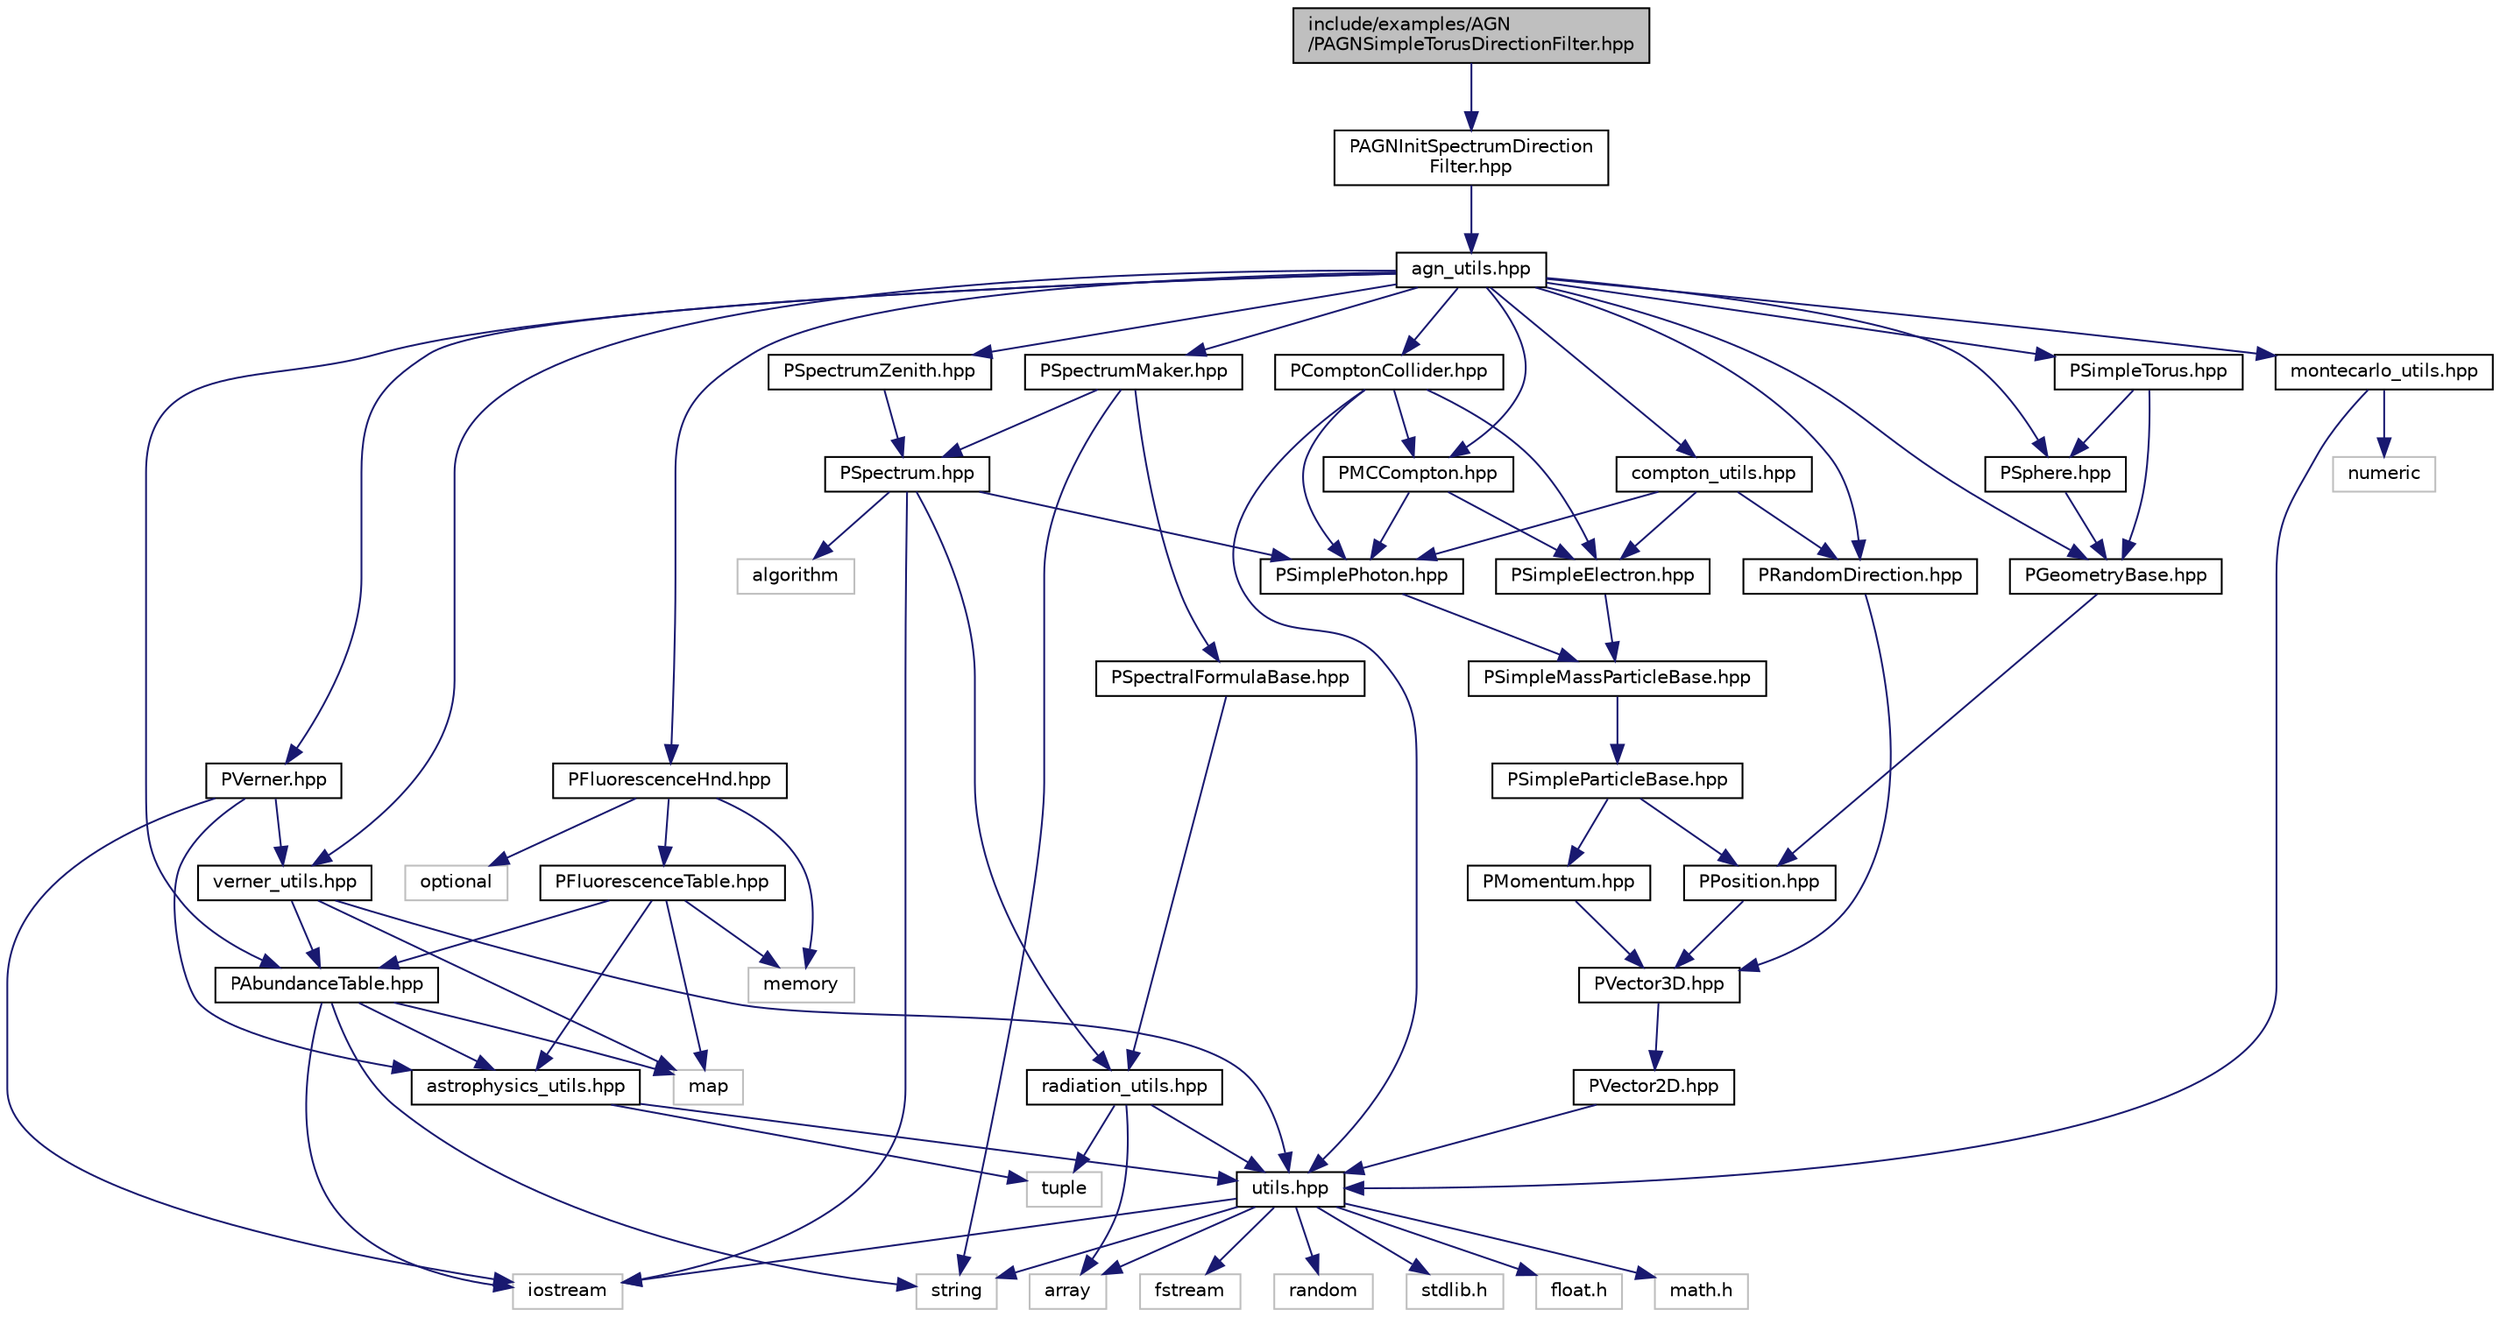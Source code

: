 digraph "include/examples/AGN/PAGNSimpleTorusDirectionFilter.hpp"
{
 // LATEX_PDF_SIZE
  edge [fontname="Helvetica",fontsize="10",labelfontname="Helvetica",labelfontsize="10"];
  node [fontname="Helvetica",fontsize="10",shape=record];
  Node1 [label="include/examples/AGN\l/PAGNSimpleTorusDirectionFilter.hpp",height=0.2,width=0.4,color="black", fillcolor="grey75", style="filled", fontcolor="black",tooltip=" "];
  Node1 -> Node2 [color="midnightblue",fontsize="10",style="solid"];
  Node2 [label="PAGNInitSpectrumDirection\lFilter.hpp",height=0.2,width=0.4,color="black", fillcolor="white", style="filled",URL="$_p_a_g_n_init_spectrum_direction_filter_8hpp.html",tooltip=" "];
  Node2 -> Node3 [color="midnightblue",fontsize="10",style="solid"];
  Node3 [label="agn_utils.hpp",height=0.2,width=0.4,color="black", fillcolor="white", style="filled",URL="$agn__utils_8hpp.html",tooltip="This file contains all the utilities needed by the agn x-ray spectrum models, provided in this applic..."];
  Node3 -> Node4 [color="midnightblue",fontsize="10",style="solid"];
  Node4 [label="PSpectrumMaker.hpp",height=0.2,width=0.4,color="black", fillcolor="white", style="filled",URL="$_p_spectrum_maker_8hpp.html",tooltip=" "];
  Node4 -> Node5 [color="midnightblue",fontsize="10",style="solid"];
  Node5 [label="PSpectrum.hpp",height=0.2,width=0.4,color="black", fillcolor="white", style="filled",URL="$_p_spectrum_8hpp.html",tooltip=" "];
  Node5 -> Node6 [color="midnightblue",fontsize="10",style="solid"];
  Node6 [label="radiation_utils.hpp",height=0.2,width=0.4,color="black", fillcolor="white", style="filled",URL="$radiation__utils_8hpp.html",tooltip=" "];
  Node6 -> Node7 [color="midnightblue",fontsize="10",style="solid"];
  Node7 [label="utils.hpp",height=0.2,width=0.4,color="black", fillcolor="white", style="filled",URL="$utils_8hpp.html",tooltip=" "];
  Node7 -> Node8 [color="midnightblue",fontsize="10",style="solid"];
  Node8 [label="stdlib.h",height=0.2,width=0.4,color="grey75", fillcolor="white", style="filled",tooltip=" "];
  Node7 -> Node9 [color="midnightblue",fontsize="10",style="solid"];
  Node9 [label="float.h",height=0.2,width=0.4,color="grey75", fillcolor="white", style="filled",tooltip=" "];
  Node7 -> Node10 [color="midnightblue",fontsize="10",style="solid"];
  Node10 [label="math.h",height=0.2,width=0.4,color="grey75", fillcolor="white", style="filled",tooltip=" "];
  Node7 -> Node11 [color="midnightblue",fontsize="10",style="solid"];
  Node11 [label="string",height=0.2,width=0.4,color="grey75", fillcolor="white", style="filled",tooltip=" "];
  Node7 -> Node12 [color="midnightblue",fontsize="10",style="solid"];
  Node12 [label="iostream",height=0.2,width=0.4,color="grey75", fillcolor="white", style="filled",tooltip=" "];
  Node7 -> Node13 [color="midnightblue",fontsize="10",style="solid"];
  Node13 [label="fstream",height=0.2,width=0.4,color="grey75", fillcolor="white", style="filled",tooltip=" "];
  Node7 -> Node14 [color="midnightblue",fontsize="10",style="solid"];
  Node14 [label="array",height=0.2,width=0.4,color="grey75", fillcolor="white", style="filled",tooltip=" "];
  Node7 -> Node15 [color="midnightblue",fontsize="10",style="solid"];
  Node15 [label="random",height=0.2,width=0.4,color="grey75", fillcolor="white", style="filled",tooltip=" "];
  Node6 -> Node14 [color="midnightblue",fontsize="10",style="solid"];
  Node6 -> Node16 [color="midnightblue",fontsize="10",style="solid"];
  Node16 [label="tuple",height=0.2,width=0.4,color="grey75", fillcolor="white", style="filled",tooltip=" "];
  Node5 -> Node12 [color="midnightblue",fontsize="10",style="solid"];
  Node5 -> Node17 [color="midnightblue",fontsize="10",style="solid"];
  Node17 [label="algorithm",height=0.2,width=0.4,color="grey75", fillcolor="white", style="filled",tooltip=" "];
  Node5 -> Node18 [color="midnightblue",fontsize="10",style="solid"];
  Node18 [label="PSimplePhoton.hpp",height=0.2,width=0.4,color="black", fillcolor="white", style="filled",URL="$_p_simple_photon_8hpp.html",tooltip=" "];
  Node18 -> Node19 [color="midnightblue",fontsize="10",style="solid"];
  Node19 [label="PSimpleMassParticleBase.hpp",height=0.2,width=0.4,color="black", fillcolor="white", style="filled",URL="$_p_simple_mass_particle_base_8hpp.html",tooltip=" "];
  Node19 -> Node20 [color="midnightblue",fontsize="10",style="solid"];
  Node20 [label="PSimpleParticleBase.hpp",height=0.2,width=0.4,color="black", fillcolor="white", style="filled",URL="$_p_simple_particle_base_8hpp.html",tooltip=" "];
  Node20 -> Node21 [color="midnightblue",fontsize="10",style="solid"];
  Node21 [label="PPosition.hpp",height=0.2,width=0.4,color="black", fillcolor="white", style="filled",URL="$_p_position_8hpp.html",tooltip=" "];
  Node21 -> Node22 [color="midnightblue",fontsize="10",style="solid"];
  Node22 [label="PVector3D.hpp",height=0.2,width=0.4,color="black", fillcolor="white", style="filled",URL="$_p_vector3_d_8hpp.html",tooltip=" "];
  Node22 -> Node23 [color="midnightblue",fontsize="10",style="solid"];
  Node23 [label="PVector2D.hpp",height=0.2,width=0.4,color="black", fillcolor="white", style="filled",URL="$_p_vector2_d_8hpp.html",tooltip=" "];
  Node23 -> Node7 [color="midnightblue",fontsize="10",style="solid"];
  Node20 -> Node24 [color="midnightblue",fontsize="10",style="solid"];
  Node24 [label="PMomentum.hpp",height=0.2,width=0.4,color="black", fillcolor="white", style="filled",URL="$_p_momentum_8hpp.html",tooltip=" "];
  Node24 -> Node22 [color="midnightblue",fontsize="10",style="solid"];
  Node4 -> Node25 [color="midnightblue",fontsize="10",style="solid"];
  Node25 [label="PSpectralFormulaBase.hpp",height=0.2,width=0.4,color="black", fillcolor="white", style="filled",URL="$_p_spectral_formula_base_8hpp.html",tooltip=" "];
  Node25 -> Node6 [color="midnightblue",fontsize="10",style="solid"];
  Node4 -> Node11 [color="midnightblue",fontsize="10",style="solid"];
  Node3 -> Node26 [color="midnightblue",fontsize="10",style="solid"];
  Node26 [label="PGeometryBase.hpp",height=0.2,width=0.4,color="black", fillcolor="white", style="filled",URL="$_p_geometry_base_8hpp.html",tooltip=" "];
  Node26 -> Node21 [color="midnightblue",fontsize="10",style="solid"];
  Node3 -> Node27 [color="midnightblue",fontsize="10",style="solid"];
  Node27 [label="PSphere.hpp",height=0.2,width=0.4,color="black", fillcolor="white", style="filled",URL="$_p_sphere_8hpp.html",tooltip=" "];
  Node27 -> Node26 [color="midnightblue",fontsize="10",style="solid"];
  Node3 -> Node28 [color="midnightblue",fontsize="10",style="solid"];
  Node28 [label="PSimpleTorus.hpp",height=0.2,width=0.4,color="black", fillcolor="white", style="filled",URL="$_p_simple_torus_8hpp.html",tooltip=" "];
  Node28 -> Node26 [color="midnightblue",fontsize="10",style="solid"];
  Node28 -> Node27 [color="midnightblue",fontsize="10",style="solid"];
  Node3 -> Node29 [color="midnightblue",fontsize="10",style="solid"];
  Node29 [label="PAbundanceTable.hpp",height=0.2,width=0.4,color="black", fillcolor="white", style="filled",URL="$_p_abundance_table_8hpp.html",tooltip=" "];
  Node29 -> Node30 [color="midnightblue",fontsize="10",style="solid"];
  Node30 [label="astrophysics_utils.hpp",height=0.2,width=0.4,color="black", fillcolor="white", style="filled",URL="$astrophysics__utils_8hpp.html",tooltip=" "];
  Node30 -> Node7 [color="midnightblue",fontsize="10",style="solid"];
  Node30 -> Node16 [color="midnightblue",fontsize="10",style="solid"];
  Node29 -> Node31 [color="midnightblue",fontsize="10",style="solid"];
  Node31 [label="map",height=0.2,width=0.4,color="grey75", fillcolor="white", style="filled",tooltip=" "];
  Node29 -> Node12 [color="midnightblue",fontsize="10",style="solid"];
  Node29 -> Node11 [color="midnightblue",fontsize="10",style="solid"];
  Node3 -> Node32 [color="midnightblue",fontsize="10",style="solid"];
  Node32 [label="PFluorescenceHnd.hpp",height=0.2,width=0.4,color="black", fillcolor="white", style="filled",URL="$_p_fluorescence_hnd_8hpp.html",tooltip=" "];
  Node32 -> Node33 [color="midnightblue",fontsize="10",style="solid"];
  Node33 [label="PFluorescenceTable.hpp",height=0.2,width=0.4,color="black", fillcolor="white", style="filled",URL="$_p_fluorescence_table_8hpp.html",tooltip=" "];
  Node33 -> Node30 [color="midnightblue",fontsize="10",style="solid"];
  Node33 -> Node31 [color="midnightblue",fontsize="10",style="solid"];
  Node33 -> Node34 [color="midnightblue",fontsize="10",style="solid"];
  Node34 [label="memory",height=0.2,width=0.4,color="grey75", fillcolor="white", style="filled",tooltip=" "];
  Node33 -> Node29 [color="midnightblue",fontsize="10",style="solid"];
  Node32 -> Node34 [color="midnightblue",fontsize="10",style="solid"];
  Node32 -> Node35 [color="midnightblue",fontsize="10",style="solid"];
  Node35 [label="optional",height=0.2,width=0.4,color="grey75", fillcolor="white", style="filled",tooltip=" "];
  Node3 -> Node36 [color="midnightblue",fontsize="10",style="solid"];
  Node36 [label="PVerner.hpp",height=0.2,width=0.4,color="black", fillcolor="white", style="filled",URL="$_p_verner_8hpp.html",tooltip=" "];
  Node36 -> Node30 [color="midnightblue",fontsize="10",style="solid"];
  Node36 -> Node12 [color="midnightblue",fontsize="10",style="solid"];
  Node36 -> Node37 [color="midnightblue",fontsize="10",style="solid"];
  Node37 [label="verner_utils.hpp",height=0.2,width=0.4,color="black", fillcolor="white", style="filled",URL="$verner__utils_8hpp.html",tooltip=" "];
  Node37 -> Node7 [color="midnightblue",fontsize="10",style="solid"];
  Node37 -> Node31 [color="midnightblue",fontsize="10",style="solid"];
  Node37 -> Node29 [color="midnightblue",fontsize="10",style="solid"];
  Node3 -> Node38 [color="midnightblue",fontsize="10",style="solid"];
  Node38 [label="PComptonCollider.hpp",height=0.2,width=0.4,color="black", fillcolor="white", style="filled",URL="$_p_compton_collider_8hpp.html",tooltip=" "];
  Node38 -> Node7 [color="midnightblue",fontsize="10",style="solid"];
  Node38 -> Node18 [color="midnightblue",fontsize="10",style="solid"];
  Node38 -> Node39 [color="midnightblue",fontsize="10",style="solid"];
  Node39 [label="PSimpleElectron.hpp",height=0.2,width=0.4,color="black", fillcolor="white", style="filled",URL="$_p_simple_electron_8hpp.html",tooltip=" "];
  Node39 -> Node19 [color="midnightblue",fontsize="10",style="solid"];
  Node38 -> Node40 [color="midnightblue",fontsize="10",style="solid"];
  Node40 [label="PMCCompton.hpp",height=0.2,width=0.4,color="black", fillcolor="white", style="filled",URL="$_p_m_c_compton_8hpp.html",tooltip=" "];
  Node40 -> Node39 [color="midnightblue",fontsize="10",style="solid"];
  Node40 -> Node18 [color="midnightblue",fontsize="10",style="solid"];
  Node3 -> Node40 [color="midnightblue",fontsize="10",style="solid"];
  Node3 -> Node41 [color="midnightblue",fontsize="10",style="solid"];
  Node41 [label="PRandomDirection.hpp",height=0.2,width=0.4,color="black", fillcolor="white", style="filled",URL="$_p_random_direction_8hpp.html",tooltip=" "];
  Node41 -> Node22 [color="midnightblue",fontsize="10",style="solid"];
  Node3 -> Node42 [color="midnightblue",fontsize="10",style="solid"];
  Node42 [label="compton_utils.hpp",height=0.2,width=0.4,color="black", fillcolor="white", style="filled",URL="$compton__utils_8hpp.html",tooltip=" "];
  Node42 -> Node39 [color="midnightblue",fontsize="10",style="solid"];
  Node42 -> Node18 [color="midnightblue",fontsize="10",style="solid"];
  Node42 -> Node41 [color="midnightblue",fontsize="10",style="solid"];
  Node3 -> Node43 [color="midnightblue",fontsize="10",style="solid"];
  Node43 [label="montecarlo_utils.hpp",height=0.2,width=0.4,color="black", fillcolor="white", style="filled",URL="$montecarlo__utils_8hpp.html",tooltip=" "];
  Node43 -> Node7 [color="midnightblue",fontsize="10",style="solid"];
  Node43 -> Node44 [color="midnightblue",fontsize="10",style="solid"];
  Node44 [label="numeric",height=0.2,width=0.4,color="grey75", fillcolor="white", style="filled",tooltip=" "];
  Node3 -> Node45 [color="midnightblue",fontsize="10",style="solid"];
  Node45 [label="PSpectrumZenith.hpp",height=0.2,width=0.4,color="black", fillcolor="white", style="filled",URL="$_p_spectrum_zenith_8hpp.html",tooltip=" "];
  Node45 -> Node5 [color="midnightblue",fontsize="10",style="solid"];
  Node3 -> Node37 [color="midnightblue",fontsize="10",style="solid"];
}
